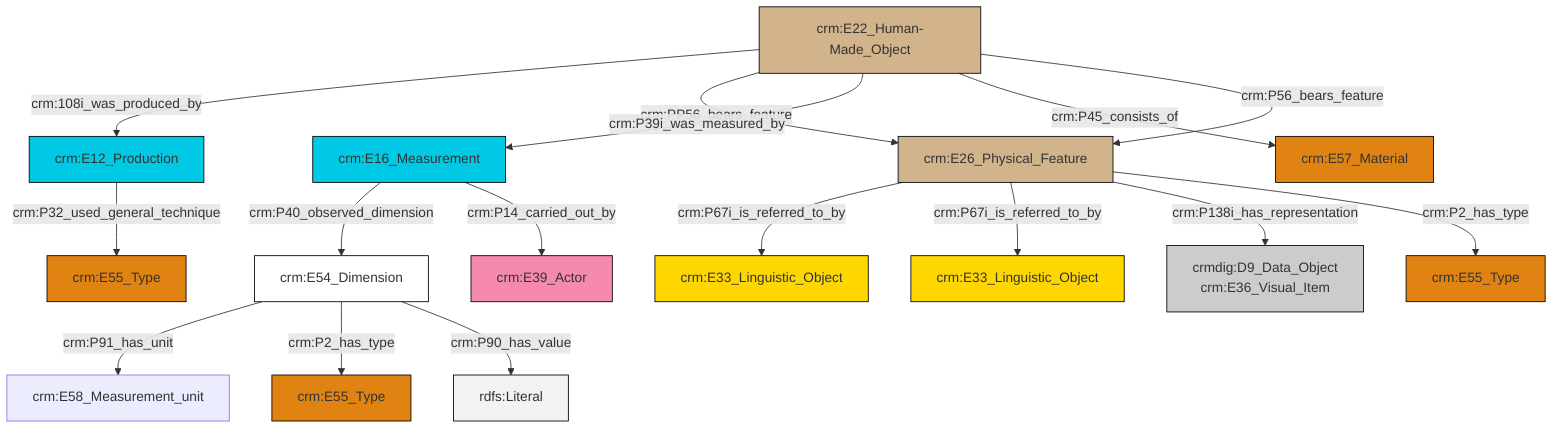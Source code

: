 graph TD
classDef Literal fill:#f2f2f2,stroke:#000000;
classDef CRM_Entity fill:#FFFFFF,stroke:#000000;
classDef Temporal_Entity fill:#00C9E6, stroke:#000000;
classDef Type fill:#E18312, stroke:#000000;
classDef Time-Span fill:#2C9C91, stroke:#000000;
classDef Appellation fill:#FFEB7F, stroke:#000000;
classDef Place fill:#008836, stroke:#000000;
classDef Persistent_Item fill:#B266B2, stroke:#000000;
classDef Conceptual_Object fill:#FFD700, stroke:#000000;
classDef Physical_Thing fill:#D2B48C, stroke:#000000;
classDef Actor fill:#f58aad, stroke:#000000;
classDef PC_Classes fill:#4ce600, stroke:#000000;
classDef Multi fill:#cccccc,stroke:#000000;

0["crm:E12_Production"]:::Temporal_Entity -->|crm:P32_used_general_technique| 1["crm:E55_Type"]:::Type
2["crm:E22_Human-Made_Object"]:::Physical_Thing -->|crm:108i_was_produced_by| 0["crm:E12_Production"]:::Temporal_Entity
5["crm:E26_Physical_Feature"]:::Physical_Thing -->|crm:P67i_is_referred_to_by| 6["crm:E33_Linguistic_Object"]:::Conceptual_Object
5["crm:E26_Physical_Feature"]:::Physical_Thing -->|crm:P67i_is_referred_to_by| 7["crm:E33_Linguistic_Object"]:::Conceptual_Object
10["crm:E54_Dimension"]:::CRM_Entity -->|crm:P91_has_unit| 11["crm:E58_Measurement_unit"]:::Default
2["crm:E22_Human-Made_Object"]:::Physical_Thing -->|crm:PP56_bears_feature| 5["crm:E26_Physical_Feature"]:::Physical_Thing
13["crm:E16_Measurement"]:::Temporal_Entity -->|crm:P40_observed_dimension| 10["crm:E54_Dimension"]:::CRM_Entity
5["crm:E26_Physical_Feature"]:::Physical_Thing -->|crm:P138i_has_representation| 15["crmdig:D9_Data_Object<br>crm:E36_Visual_Item"]:::Multi
2["crm:E22_Human-Made_Object"]:::Physical_Thing -->|crm:P39i_was_measured_by| 13["crm:E16_Measurement"]:::Temporal_Entity
10["crm:E54_Dimension"]:::CRM_Entity -->|crm:P2_has_type| 18["crm:E55_Type"]:::Type
10["crm:E54_Dimension"]:::CRM_Entity -->|crm:P90_has_value| 20[rdfs:Literal]:::Literal
13["crm:E16_Measurement"]:::Temporal_Entity -->|crm:P14_carried_out_by| 8["crm:E39_Actor"]:::Actor
2["crm:E22_Human-Made_Object"]:::Physical_Thing -->|crm:P45_consists_of| 3["crm:E57_Material"]:::Type
2["crm:E22_Human-Made_Object"]:::Physical_Thing -->|crm:P56_bears_feature| 5["crm:E26_Physical_Feature"]:::Physical_Thing
5["crm:E26_Physical_Feature"]:::Physical_Thing -->|crm:P2_has_type| 23["crm:E55_Type"]:::Type